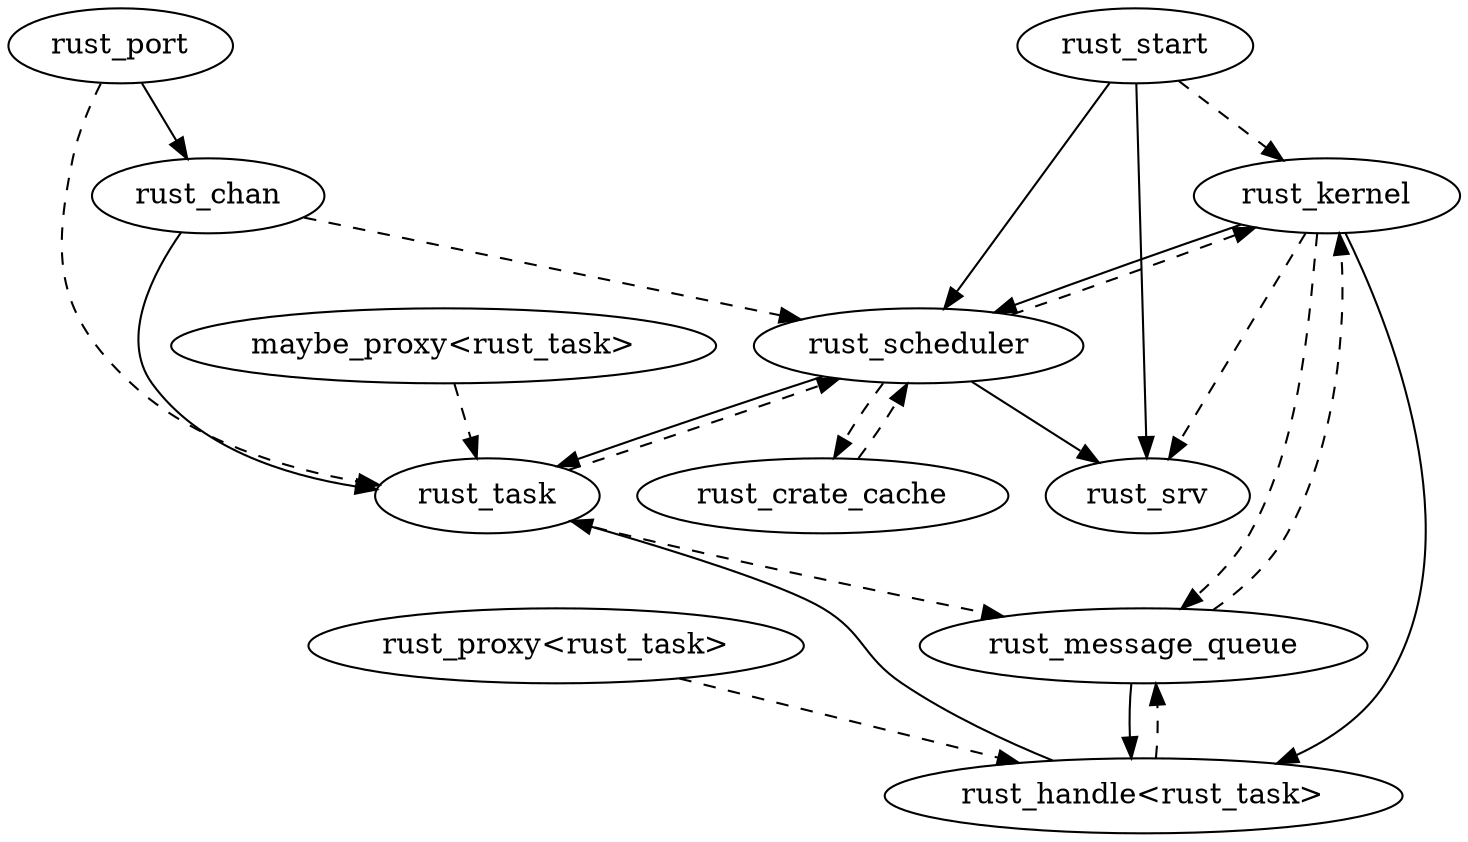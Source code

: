 // An incomplete graph of what objects hold references to what
// objects. This should either be a DAG or we should have special
// handling in place to break cycles.

// Solid lines indicate a ref counting reference, dashed lines are
// non-ref counting references. The solid lines should be acyclic (or
// care should be taken care to break the cycles), and the lifetime
// for dashed references needs to be contained by a dotted
// reference. I think this more or less means that cycles including
// dashed lines need to be dominated by some incoming solid line.

digraph "Rust Runtime Reference Structure" {
    rust_kernel -> rust_scheduler;
    rust_kernel -> "rust_handle<rust_task>";
    rust_message_queue -> "rust_handle<rust_task>";
    "rust_handle<rust_task>" -> rust_task;
    rust_task -> rust_message_queue [style=dashed];
    rust_scheduler -> rust_task;
    "maybe_proxy<rust_task>" -> rust_task [style=dashed];
    "rust_proxy<rust_task>" -> "rust_handle<rust_task>" [style=dashed];
    rust_task -> rust_scheduler [style=dashed];
    rust_crate_cache -> rust_scheduler [style=dashed];
    rust_scheduler -> rust_crate_cache [style=dashed];
    rust_scheduler -> rust_kernel [style=dashed];
    // rust_timer is dead code for the moment.
    //rust_timer -> rust_scheduler [style=dashed];
    rust_chan -> rust_scheduler [style=dashed];
    //rust_log -> rust_scheduler [style=dashed];
    // The scheduler contains three of these, but not as references
    //rust_task_list -> rust_scheduler [style=dashed];
    rust_message_queue -> rust_kernel [style=dashed];
    "rust_handle<rust_task>" -> rust_message_queue [style=dashed];
    rust_chan -> rust_task;
    rust_port -> rust_chan;
    rust_port -> rust_task [style=dashed];
    rust_kernel -> rust_message_queue [style=dashed];
    rust_start -> rust_srv;
    rust_scheduler -> rust_srv;
    rust_start -> rust_kernel [style=dashed];
    rust_start -> rust_scheduler;
    rust_kernel -> rust_srv [style=dashed];
    
}